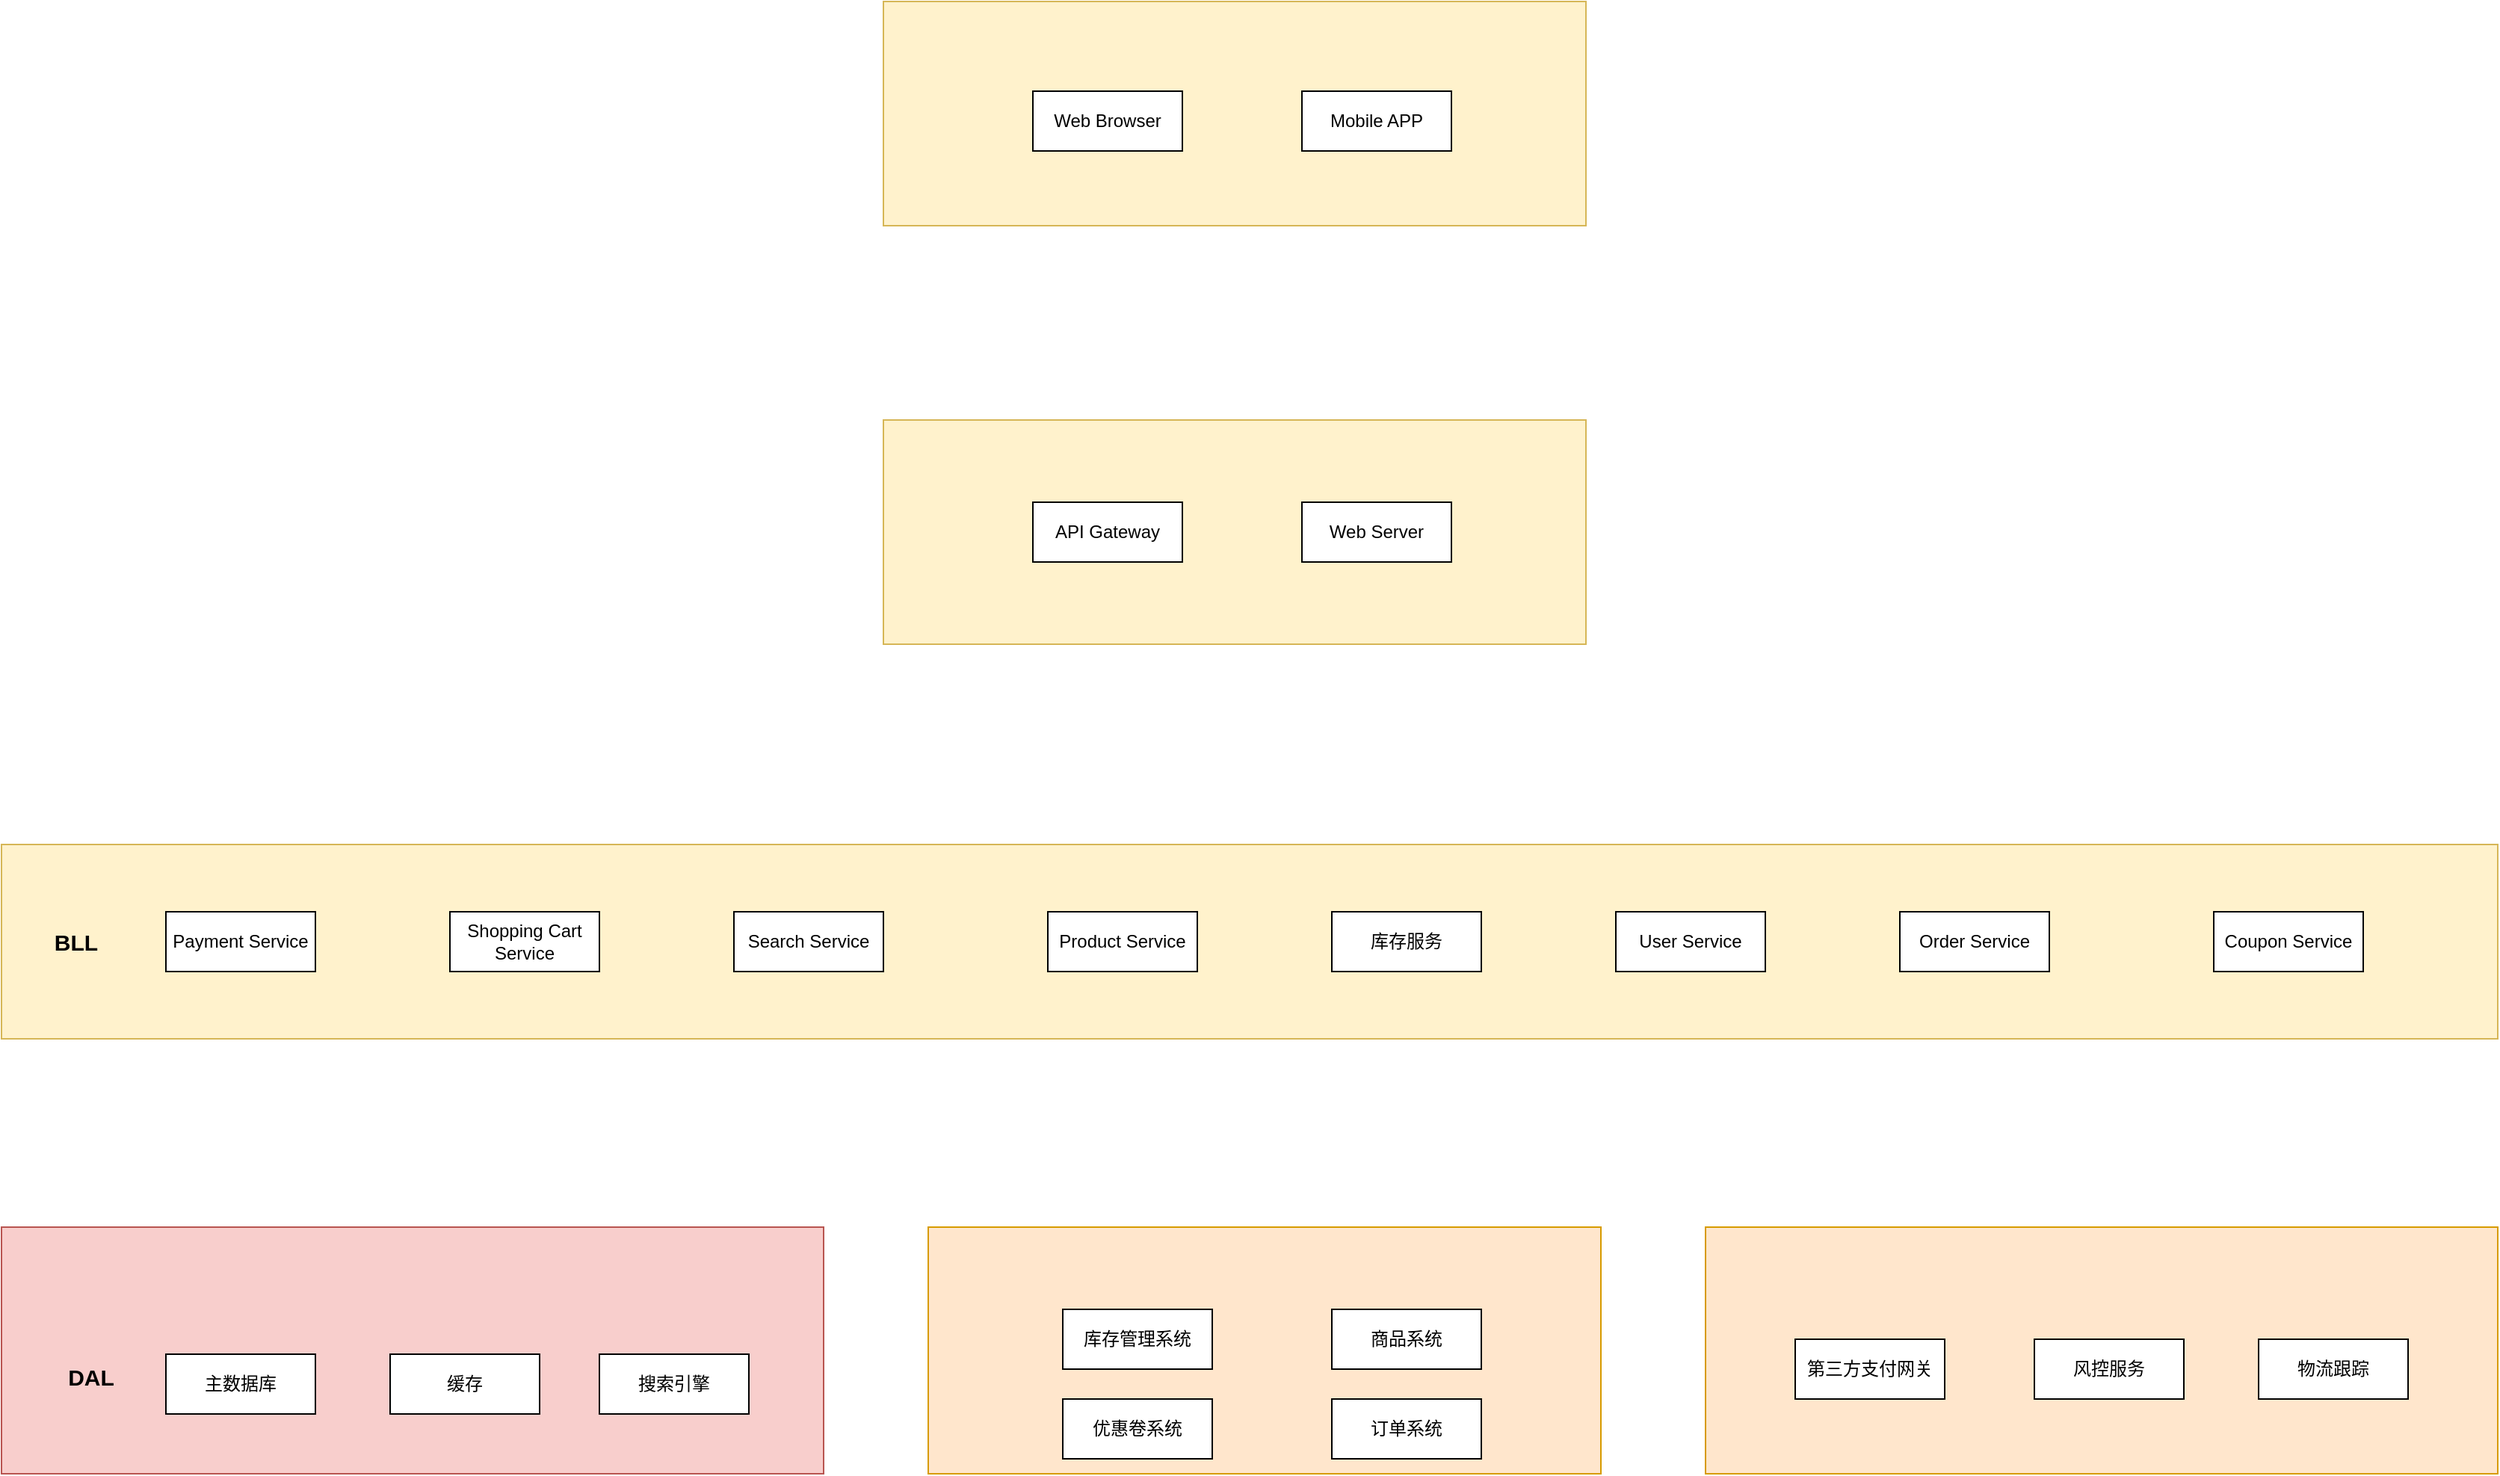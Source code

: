<mxfile version="28.2.7">
  <diagram name="第 1 页" id="zJbtlpC93LKQKTuhfzbS">
    <mxGraphModel dx="2324" dy="1045" grid="1" gridSize="10" guides="1" tooltips="1" connect="1" arrows="1" fold="1" page="1" pageScale="1" pageWidth="827" pageHeight="1169" math="0" shadow="0">
      <root>
        <mxCell id="0" />
        <mxCell id="1" parent="0" />
        <mxCell id="_LePMz_nAcB0h11uPApZ-33" value="" style="rounded=0;whiteSpace=wrap;html=1;fillColor=#fff2cc;strokeColor=#d6b656;" vertex="1" parent="1">
          <mxGeometry x="570" y="320" width="470" height="150" as="geometry" />
        </mxCell>
        <mxCell id="_LePMz_nAcB0h11uPApZ-30" value="" style="rounded=0;whiteSpace=wrap;html=1;fillColor=#fff2cc;strokeColor=#d6b656;" vertex="1" parent="1">
          <mxGeometry x="570" y="40" width="470" height="150" as="geometry" />
        </mxCell>
        <mxCell id="_LePMz_nAcB0h11uPApZ-24" value="" style="rounded=0;whiteSpace=wrap;html=1;fillColor=#f8cecc;strokeColor=#b85450;" vertex="1" parent="1">
          <mxGeometry x="-20" y="860" width="550" height="165" as="geometry" />
        </mxCell>
        <mxCell id="_LePMz_nAcB0h11uPApZ-23" value="" style="rounded=0;whiteSpace=wrap;html=1;fillColor=#ffe6cc;strokeColor=#d79b00;" vertex="1" parent="1">
          <mxGeometry x="600" y="860" width="450" height="165" as="geometry" />
        </mxCell>
        <mxCell id="_LePMz_nAcB0h11uPApZ-22" value="" style="rounded=0;whiteSpace=wrap;html=1;fillColor=#ffe6cc;strokeColor=#d79b00;" vertex="1" parent="1">
          <mxGeometry x="1120" y="860" width="530" height="165" as="geometry" />
        </mxCell>
        <mxCell id="_LePMz_nAcB0h11uPApZ-11" value="" style="rounded=0;whiteSpace=wrap;html=1;fillColor=#fff2cc;strokeColor=#d6b656;" vertex="1" parent="1">
          <mxGeometry x="-20" y="604" width="1670" height="130" as="geometry" />
        </mxCell>
        <mxCell id="_LePMz_nAcB0h11uPApZ-1" value="Payment Service" style="rounded=0;whiteSpace=wrap;html=1;" vertex="1" parent="1">
          <mxGeometry x="90" y="649" width="100" height="40" as="geometry" />
        </mxCell>
        <mxCell id="_LePMz_nAcB0h11uPApZ-2" value="Shopping Cart Service" style="rounded=0;whiteSpace=wrap;html=1;" vertex="1" parent="1">
          <mxGeometry x="280" y="649" width="100" height="40" as="geometry" />
        </mxCell>
        <mxCell id="_LePMz_nAcB0h11uPApZ-3" value="Search Service" style="rounded=0;whiteSpace=wrap;html=1;" vertex="1" parent="1">
          <mxGeometry x="470" y="649" width="100" height="40" as="geometry" />
        </mxCell>
        <mxCell id="_LePMz_nAcB0h11uPApZ-4" value="Product Service" style="rounded=0;whiteSpace=wrap;html=1;" vertex="1" parent="1">
          <mxGeometry x="680" y="649" width="100" height="40" as="geometry" />
        </mxCell>
        <mxCell id="_LePMz_nAcB0h11uPApZ-5" value="库存服务" style="rounded=0;whiteSpace=wrap;html=1;" vertex="1" parent="1">
          <mxGeometry x="870" y="649" width="100" height="40" as="geometry" />
        </mxCell>
        <mxCell id="_LePMz_nAcB0h11uPApZ-7" value="User Service" style="rounded=0;whiteSpace=wrap;html=1;" vertex="1" parent="1">
          <mxGeometry x="1060" y="649" width="100" height="40" as="geometry" />
        </mxCell>
        <mxCell id="_LePMz_nAcB0h11uPApZ-8" value="Order Service" style="rounded=0;whiteSpace=wrap;html=1;" vertex="1" parent="1">
          <mxGeometry x="1250" y="649" width="100" height="40" as="geometry" />
        </mxCell>
        <mxCell id="_LePMz_nAcB0h11uPApZ-9" value="Coupon Service" style="rounded=0;whiteSpace=wrap;html=1;" vertex="1" parent="1">
          <mxGeometry x="1460" y="649" width="100" height="40" as="geometry" />
        </mxCell>
        <mxCell id="_LePMz_nAcB0h11uPApZ-10" value="第三方支付网关" style="rounded=0;whiteSpace=wrap;html=1;" vertex="1" parent="1">
          <mxGeometry x="1180" y="935" width="100" height="40" as="geometry" />
        </mxCell>
        <mxCell id="_LePMz_nAcB0h11uPApZ-12" value="风控服务" style="rounded=0;whiteSpace=wrap;html=1;" vertex="1" parent="1">
          <mxGeometry x="1340" y="935" width="100" height="40" as="geometry" />
        </mxCell>
        <mxCell id="_LePMz_nAcB0h11uPApZ-13" value="物流跟踪" style="rounded=0;whiteSpace=wrap;html=1;" vertex="1" parent="1">
          <mxGeometry x="1490" y="935" width="100" height="40" as="geometry" />
        </mxCell>
        <mxCell id="_LePMz_nAcB0h11uPApZ-14" value="库存管理系统" style="rounded=0;whiteSpace=wrap;html=1;" vertex="1" parent="1">
          <mxGeometry x="690" y="915" width="100" height="40" as="geometry" />
        </mxCell>
        <mxCell id="_LePMz_nAcB0h11uPApZ-15" value="商品系统" style="rounded=0;whiteSpace=wrap;html=1;" vertex="1" parent="1">
          <mxGeometry x="870" y="915" width="100" height="40" as="geometry" />
        </mxCell>
        <mxCell id="_LePMz_nAcB0h11uPApZ-16" value="订单系统" style="rounded=0;whiteSpace=wrap;html=1;" vertex="1" parent="1">
          <mxGeometry x="870" y="975" width="100" height="40" as="geometry" />
        </mxCell>
        <mxCell id="_LePMz_nAcB0h11uPApZ-17" value="优惠卷系统" style="rounded=0;whiteSpace=wrap;html=1;" vertex="1" parent="1">
          <mxGeometry x="690" y="975" width="100" height="40" as="geometry" />
        </mxCell>
        <mxCell id="_LePMz_nAcB0h11uPApZ-18" value="主数据库" style="rounded=0;whiteSpace=wrap;html=1;" vertex="1" parent="1">
          <mxGeometry x="90" y="945" width="100" height="40" as="geometry" />
        </mxCell>
        <mxCell id="_LePMz_nAcB0h11uPApZ-19" value="缓存" style="rounded=0;whiteSpace=wrap;html=1;" vertex="1" parent="1">
          <mxGeometry x="240" y="945" width="100" height="40" as="geometry" />
        </mxCell>
        <mxCell id="_LePMz_nAcB0h11uPApZ-20" value="搜索引擎" style="rounded=0;whiteSpace=wrap;html=1;" vertex="1" parent="1">
          <mxGeometry x="380" y="945" width="100" height="40" as="geometry" />
        </mxCell>
        <mxCell id="_LePMz_nAcB0h11uPApZ-26" value="&lt;span style=&quot;font-size: 15px;&quot;&gt;&lt;b&gt;BLL&lt;/b&gt;&lt;/span&gt;" style="rounded=0;whiteSpace=wrap;html=1;labelBorderColor=none;textShadow=0;fillColor=#fff2cc;strokeColor=none;" vertex="1" parent="1">
          <mxGeometry x="-10" y="614" width="80" height="110" as="geometry" />
        </mxCell>
        <mxCell id="_LePMz_nAcB0h11uPApZ-27" value="Web Browser" style="rounded=0;whiteSpace=wrap;html=1;" vertex="1" parent="1">
          <mxGeometry x="670" y="100" width="100" height="40" as="geometry" />
        </mxCell>
        <mxCell id="_LePMz_nAcB0h11uPApZ-28" value="Mobile APP" style="rounded=0;whiteSpace=wrap;html=1;" vertex="1" parent="1">
          <mxGeometry x="850" y="100" width="100" height="40" as="geometry" />
        </mxCell>
        <mxCell id="_LePMz_nAcB0h11uPApZ-29" value="API Gateway" style="rounded=0;whiteSpace=wrap;html=1;" vertex="1" parent="1">
          <mxGeometry x="670" y="375" width="100" height="40" as="geometry" />
        </mxCell>
        <mxCell id="_LePMz_nAcB0h11uPApZ-31" value="Web Server" style="rounded=0;whiteSpace=wrap;html=1;" vertex="1" parent="1">
          <mxGeometry x="850" y="375" width="100" height="40" as="geometry" />
        </mxCell>
        <mxCell id="_LePMz_nAcB0h11uPApZ-34" value="&lt;span style=&quot;font-size: 15px;&quot;&gt;&lt;b&gt;DAL&lt;/b&gt;&lt;/span&gt;" style="rounded=0;whiteSpace=wrap;html=1;labelBorderColor=none;textShadow=0;fillColor=#f8cecc;strokeColor=none;" vertex="1" parent="1">
          <mxGeometry y="905" width="80" height="110" as="geometry" />
        </mxCell>
      </root>
    </mxGraphModel>
  </diagram>
</mxfile>
